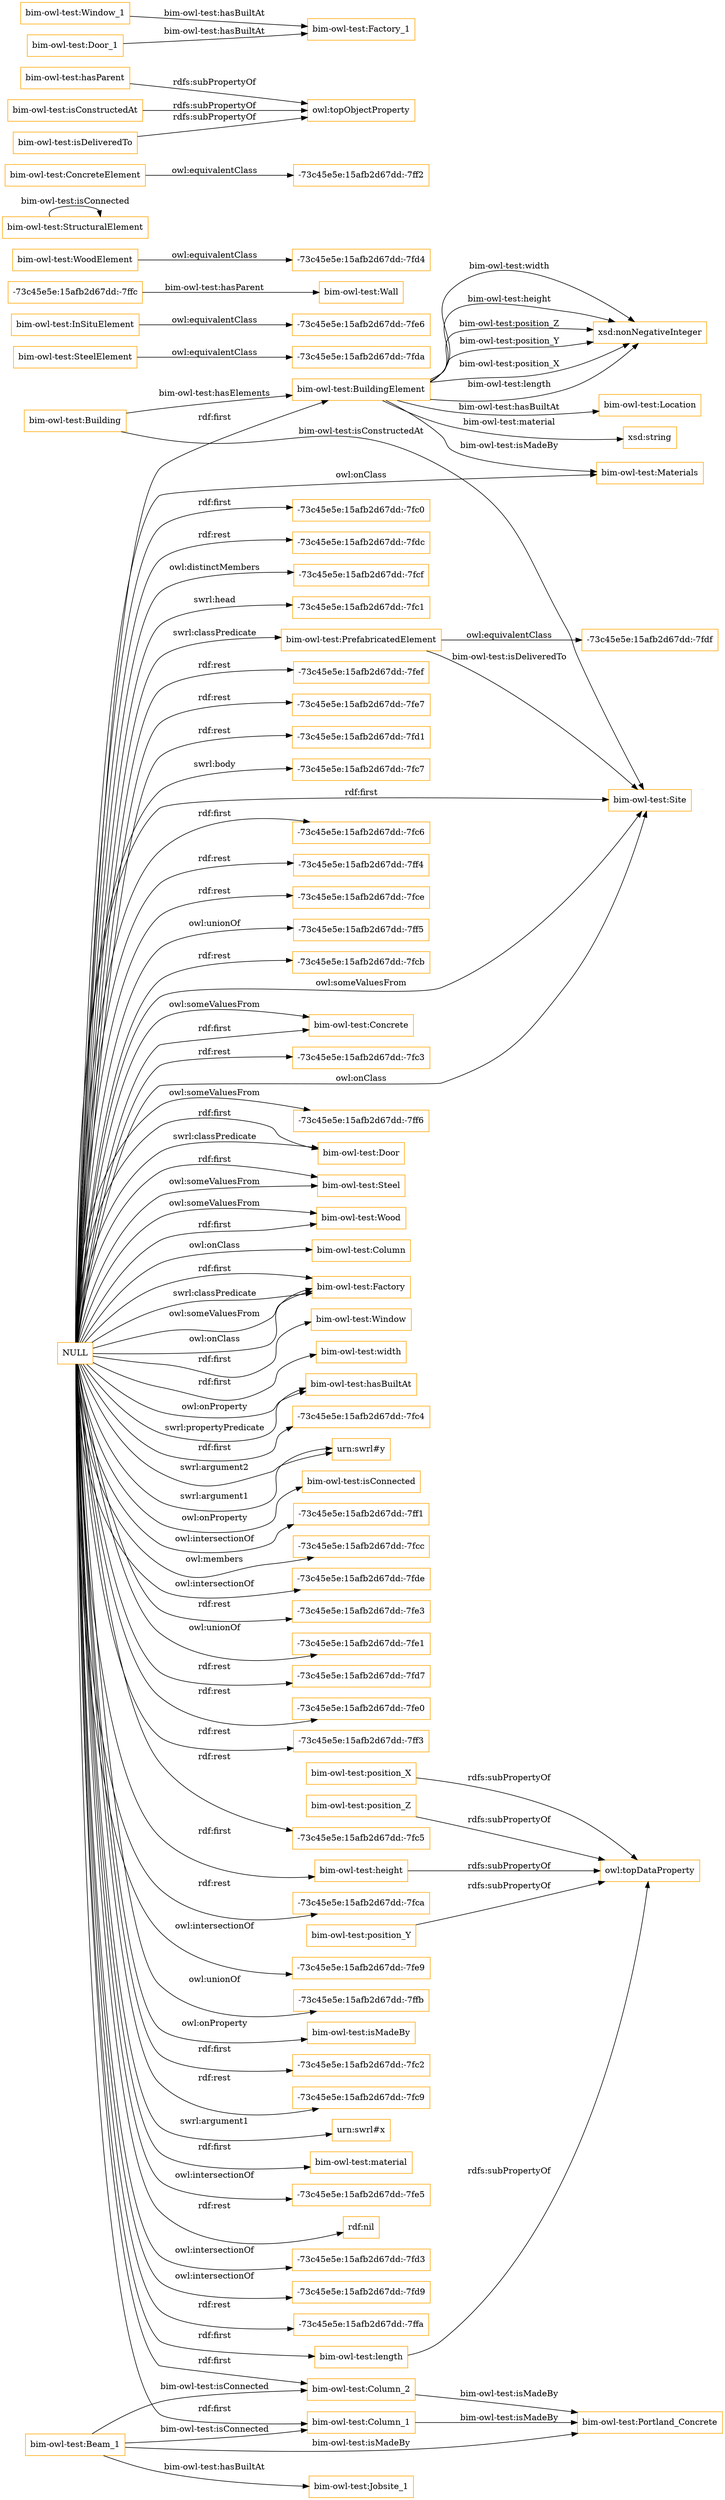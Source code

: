 digraph ar2dtool_diagram { 
rankdir=LR;
size="1501"
node [shape = rectangle, color="orange"]; "bim-owl-test:BuildingElement" "-73c45e5e:15afb2d67dd:-7fda" "bim-owl-test:InSituElement" "bim-owl-test:Building" "bim-owl-test:Wall" "-73c45e5e:15afb2d67dd:-7ffc" "bim-owl-test:Concrete" "-73c45e5e:15afb2d67dd:-7fd4" "bim-owl-test:PrefabricatedElement" "bim-owl-test:Location" "-73c45e5e:15afb2d67dd:-7ff6" "bim-owl-test:Door" "bim-owl-test:Steel" "bim-owl-test:Materials" "bim-owl-test:SteelElement" "bim-owl-test:Site" "bim-owl-test:StructuralElement" "bim-owl-test:Wood" "-73c45e5e:15afb2d67dd:-7fe6" "bim-owl-test:Column" "bim-owl-test:Factory" "bim-owl-test:WoodElement" "-73c45e5e:15afb2d67dd:-7ff2" "-73c45e5e:15afb2d67dd:-7fdf" "bim-owl-test:ConcreteElement" "bim-owl-test:Window" ; /*classes style*/
	"NULL" -> "bim-owl-test:Door" [ label = "rdf:first" ];
	"NULL" -> "bim-owl-test:width" [ label = "rdf:first" ];
	"NULL" -> "bim-owl-test:hasBuiltAt" [ label = "swrl:propertyPredicate" ];
	"NULL" -> "-73c45e5e:15afb2d67dd:-7fc4" [ label = "rdf:first" ];
	"NULL" -> "bim-owl-test:hasBuiltAt" [ label = "owl:onProperty" ];
	"NULL" -> "urn:swrl#y" [ label = "swrl:argument1" ];
	"NULL" -> "-73c45e5e:15afb2d67dd:-7ff6" [ label = "owl:someValuesFrom" ];
	"NULL" -> "bim-owl-test:isConnected" [ label = "owl:onProperty" ];
	"NULL" -> "-73c45e5e:15afb2d67dd:-7ff1" [ label = "owl:intersectionOf" ];
	"NULL" -> "-73c45e5e:15afb2d67dd:-7fcc" [ label = "owl:members" ];
	"NULL" -> "-73c45e5e:15afb2d67dd:-7fde" [ label = "owl:intersectionOf" ];
	"NULL" -> "-73c45e5e:15afb2d67dd:-7fe3" [ label = "rdf:rest" ];
	"NULL" -> "bim-owl-test:Factory" [ label = "owl:someValuesFrom" ];
	"NULL" -> "-73c45e5e:15afb2d67dd:-7fe1" [ label = "owl:unionOf" ];
	"NULL" -> "-73c45e5e:15afb2d67dd:-7fd7" [ label = "rdf:rest" ];
	"NULL" -> "bim-owl-test:Column_2" [ label = "rdf:first" ];
	"NULL" -> "bim-owl-test:Site" [ label = "rdf:first" ];
	"NULL" -> "-73c45e5e:15afb2d67dd:-7fe0" [ label = "rdf:rest" ];
	"NULL" -> "-73c45e5e:15afb2d67dd:-7ff3" [ label = "rdf:rest" ];
	"NULL" -> "-73c45e5e:15afb2d67dd:-7fc5" [ label = "rdf:rest" ];
	"NULL" -> "bim-owl-test:length" [ label = "rdf:first" ];
	"NULL" -> "bim-owl-test:Factory" [ label = "owl:onClass" ];
	"NULL" -> "bim-owl-test:Factory" [ label = "rdf:first" ];
	"NULL" -> "bim-owl-test:Concrete" [ label = "owl:someValuesFrom" ];
	"NULL" -> "bim-owl-test:Site" [ label = "owl:someValuesFrom" ];
	"NULL" -> "-73c45e5e:15afb2d67dd:-7fca" [ label = "rdf:rest" ];
	"NULL" -> "-73c45e5e:15afb2d67dd:-7fe9" [ label = "owl:intersectionOf" ];
	"NULL" -> "-73c45e5e:15afb2d67dd:-7ffb" [ label = "owl:unionOf" ];
	"NULL" -> "bim-owl-test:isMadeBy" [ label = "owl:onProperty" ];
	"NULL" -> "bim-owl-test:Wood" [ label = "owl:someValuesFrom" ];
	"NULL" -> "bim-owl-test:Factory" [ label = "swrl:classPredicate" ];
	"NULL" -> "-73c45e5e:15afb2d67dd:-7fc2" [ label = "rdf:first" ];
	"NULL" -> "bim-owl-test:Materials" [ label = "owl:onClass" ];
	"NULL" -> "-73c45e5e:15afb2d67dd:-7fc9" [ label = "rdf:rest" ];
	"NULL" -> "bim-owl-test:Door" [ label = "swrl:classPredicate" ];
	"NULL" -> "bim-owl-test:BuildingElement" [ label = "rdf:first" ];
	"NULL" -> "urn:swrl#x" [ label = "swrl:argument1" ];
	"NULL" -> "bim-owl-test:height" [ label = "rdf:first" ];
	"NULL" -> "bim-owl-test:Wood" [ label = "rdf:first" ];
	"NULL" -> "bim-owl-test:material" [ label = "rdf:first" ];
	"NULL" -> "-73c45e5e:15afb2d67dd:-7fe5" [ label = "owl:intersectionOf" ];
	"NULL" -> "bim-owl-test:Steel" [ label = "rdf:first" ];
	"NULL" -> "bim-owl-test:Column_1" [ label = "rdf:first" ];
	"NULL" -> "rdf:nil" [ label = "rdf:rest" ];
	"NULL" -> "bim-owl-test:Site" [ label = "owl:onClass" ];
	"NULL" -> "-73c45e5e:15afb2d67dd:-7fd3" [ label = "owl:intersectionOf" ];
	"NULL" -> "-73c45e5e:15afb2d67dd:-7fd9" [ label = "owl:intersectionOf" ];
	"NULL" -> "bim-owl-test:Steel" [ label = "owl:someValuesFrom" ];
	"NULL" -> "bim-owl-test:Window" [ label = "rdf:first" ];
	"NULL" -> "-73c45e5e:15afb2d67dd:-7ffa" [ label = "rdf:rest" ];
	"NULL" -> "bim-owl-test:Concrete" [ label = "rdf:first" ];
	"NULL" -> "bim-owl-test:Column" [ label = "owl:onClass" ];
	"NULL" -> "-73c45e5e:15afb2d67dd:-7fc0" [ label = "rdf:first" ];
	"NULL" -> "-73c45e5e:15afb2d67dd:-7fdc" [ label = "rdf:rest" ];
	"NULL" -> "-73c45e5e:15afb2d67dd:-7fcf" [ label = "owl:distinctMembers" ];
	"NULL" -> "-73c45e5e:15afb2d67dd:-7fc1" [ label = "swrl:head" ];
	"NULL" -> "-73c45e5e:15afb2d67dd:-7fef" [ label = "rdf:rest" ];
	"NULL" -> "-73c45e5e:15afb2d67dd:-7fe7" [ label = "rdf:rest" ];
	"NULL" -> "-73c45e5e:15afb2d67dd:-7fd1" [ label = "rdf:rest" ];
	"NULL" -> "bim-owl-test:PrefabricatedElement" [ label = "swrl:classPredicate" ];
	"NULL" -> "urn:swrl#y" [ label = "swrl:argument2" ];
	"NULL" -> "-73c45e5e:15afb2d67dd:-7fc7" [ label = "swrl:body" ];
	"NULL" -> "-73c45e5e:15afb2d67dd:-7fc6" [ label = "rdf:first" ];
	"NULL" -> "-73c45e5e:15afb2d67dd:-7ff4" [ label = "rdf:rest" ];
	"NULL" -> "-73c45e5e:15afb2d67dd:-7fce" [ label = "rdf:rest" ];
	"NULL" -> "-73c45e5e:15afb2d67dd:-7ff5" [ label = "owl:unionOf" ];
	"NULL" -> "-73c45e5e:15afb2d67dd:-7fcb" [ label = "rdf:rest" ];
	"NULL" -> "-73c45e5e:15afb2d67dd:-7fc3" [ label = "rdf:rest" ];
	"bim-owl-test:position_Y" -> "owl:topDataProperty" [ label = "rdfs:subPropertyOf" ];
	"bim-owl-test:hasParent" -> "owl:topObjectProperty" [ label = "rdfs:subPropertyOf" ];
	"bim-owl-test:height" -> "owl:topDataProperty" [ label = "rdfs:subPropertyOf" ];
	"bim-owl-test:ConcreteElement" -> "-73c45e5e:15afb2d67dd:-7ff2" [ label = "owl:equivalentClass" ];
	"bim-owl-test:position_X" -> "owl:topDataProperty" [ label = "rdfs:subPropertyOf" ];
	"bim-owl-test:Window_1" -> "bim-owl-test:Factory_1" [ label = "bim-owl-test:hasBuiltAt" ];
	"bim-owl-test:PrefabricatedElement" -> "-73c45e5e:15afb2d67dd:-7fdf" [ label = "owl:equivalentClass" ];
	"bim-owl-test:Beam_1" -> "bim-owl-test:Portland_Concrete" [ label = "bim-owl-test:isMadeBy" ];
	"bim-owl-test:Beam_1" -> "bim-owl-test:Column_2" [ label = "bim-owl-test:isConnected" ];
	"bim-owl-test:Beam_1" -> "bim-owl-test:Column_1" [ label = "bim-owl-test:isConnected" ];
	"bim-owl-test:Beam_1" -> "bim-owl-test:Jobsite_1" [ label = "bim-owl-test:hasBuiltAt" ];
	"bim-owl-test:isConstructedAt" -> "owl:topObjectProperty" [ label = "rdfs:subPropertyOf" ];
	"bim-owl-test:Column_2" -> "bim-owl-test:Portland_Concrete" [ label = "bim-owl-test:isMadeBy" ];
	"bim-owl-test:WoodElement" -> "-73c45e5e:15afb2d67dd:-7fd4" [ label = "owl:equivalentClass" ];
	"bim-owl-test:InSituElement" -> "-73c45e5e:15afb2d67dd:-7fe6" [ label = "owl:equivalentClass" ];
	"bim-owl-test:Column_1" -> "bim-owl-test:Portland_Concrete" [ label = "bim-owl-test:isMadeBy" ];
	"bim-owl-test:position_Z" -> "owl:topDataProperty" [ label = "rdfs:subPropertyOf" ];
	"bim-owl-test:SteelElement" -> "-73c45e5e:15afb2d67dd:-7fda" [ label = "owl:equivalentClass" ];
	"bim-owl-test:isDeliveredTo" -> "owl:topObjectProperty" [ label = "rdfs:subPropertyOf" ];
	"bim-owl-test:Door_1" -> "bim-owl-test:Factory_1" [ label = "bim-owl-test:hasBuiltAt" ];
	"bim-owl-test:length" -> "owl:topDataProperty" [ label = "rdfs:subPropertyOf" ];
	"bim-owl-test:BuildingElement" -> "xsd:nonNegativeInteger" [ label = "bim-owl-test:length" ];
	"bim-owl-test:PrefabricatedElement" -> "bim-owl-test:Site" [ label = "bim-owl-test:isDeliveredTo" ];
	"bim-owl-test:BuildingElement" -> "xsd:nonNegativeInteger" [ label = "bim-owl-test:width" ];
	"bim-owl-test:Building" -> "bim-owl-test:BuildingElement" [ label = "bim-owl-test:hasElements" ];
	"bim-owl-test:BuildingElement" -> "xsd:string" [ label = "bim-owl-test:material" ];
	"bim-owl-test:Building" -> "bim-owl-test:Site" [ label = "bim-owl-test:isConstructedAt" ];
	"bim-owl-test:BuildingElement" -> "bim-owl-test:Location" [ label = "bim-owl-test:hasBuiltAt" ];
	"-73c45e5e:15afb2d67dd:-7ffc" -> "bim-owl-test:Wall" [ label = "bim-owl-test:hasParent" ];
	"bim-owl-test:BuildingElement" -> "xsd:nonNegativeInteger" [ label = "bim-owl-test:height" ];
	"bim-owl-test:StructuralElement" -> "bim-owl-test:StructuralElement" [ label = "bim-owl-test:isConnected" ];
	"bim-owl-test:BuildingElement" -> "xsd:nonNegativeInteger" [ label = "bim-owl-test:position_Z" ];
	"bim-owl-test:BuildingElement" -> "xsd:nonNegativeInteger" [ label = "bim-owl-test:position_Y" ];
	"bim-owl-test:BuildingElement" -> "xsd:nonNegativeInteger" [ label = "bim-owl-test:position_X" ];
	"bim-owl-test:BuildingElement" -> "bim-owl-test:Materials" [ label = "bim-owl-test:isMadeBy" ];

}
